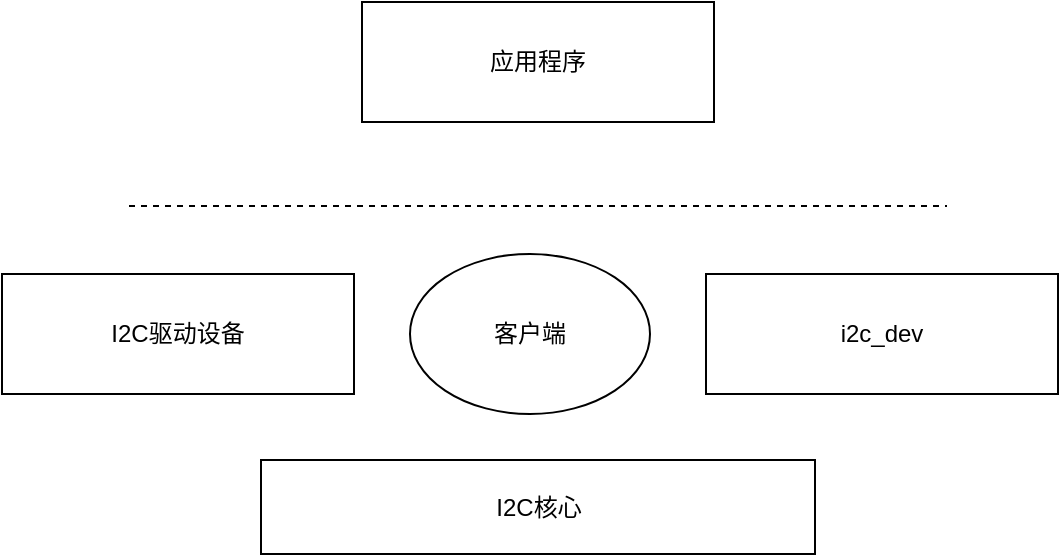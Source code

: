 <mxfile version="13.10.4" type="github">
  <diagram id="fFRvy2rTR1fmxPGuhtKJ" name="Page-1">
    <mxGraphModel dx="1248" dy="626" grid="0" gridSize="10" guides="1" tooltips="1" connect="1" arrows="1" fold="1" page="1" pageScale="1" pageWidth="827" pageHeight="1169" math="0" shadow="0">
      <root>
        <mxCell id="0" />
        <mxCell id="1" parent="0" />
        <mxCell id="zMgPgPVvPRHiFtruQGBv-1" value="应用程序" style="rounded=0;whiteSpace=wrap;html=1;" vertex="1" parent="1">
          <mxGeometry x="294" y="50" width="176" height="60" as="geometry" />
        </mxCell>
        <mxCell id="zMgPgPVvPRHiFtruQGBv-2" value="" style="endArrow=none;dashed=1;html=1;" edge="1" parent="1">
          <mxGeometry width="50" height="50" relative="1" as="geometry">
            <mxPoint x="177.5" y="152" as="sourcePoint" />
            <mxPoint x="586.5" y="152" as="targetPoint" />
          </mxGeometry>
        </mxCell>
        <mxCell id="zMgPgPVvPRHiFtruQGBv-3" value="客户端" style="ellipse;whiteSpace=wrap;html=1;" vertex="1" parent="1">
          <mxGeometry x="318" y="176" width="120" height="80" as="geometry" />
        </mxCell>
        <mxCell id="zMgPgPVvPRHiFtruQGBv-4" value="I2C驱动设备" style="rounded=0;whiteSpace=wrap;html=1;" vertex="1" parent="1">
          <mxGeometry x="114" y="186" width="176" height="60" as="geometry" />
        </mxCell>
        <mxCell id="zMgPgPVvPRHiFtruQGBv-5" value="i2c_dev" style="rounded=0;whiteSpace=wrap;html=1;" vertex="1" parent="1">
          <mxGeometry x="466" y="186" width="176" height="60" as="geometry" />
        </mxCell>
        <mxCell id="zMgPgPVvPRHiFtruQGBv-7" value="I2C核心" style="rounded=0;whiteSpace=wrap;html=1;" vertex="1" parent="1">
          <mxGeometry x="243.5" y="279" width="277" height="47" as="geometry" />
        </mxCell>
      </root>
    </mxGraphModel>
  </diagram>
</mxfile>
